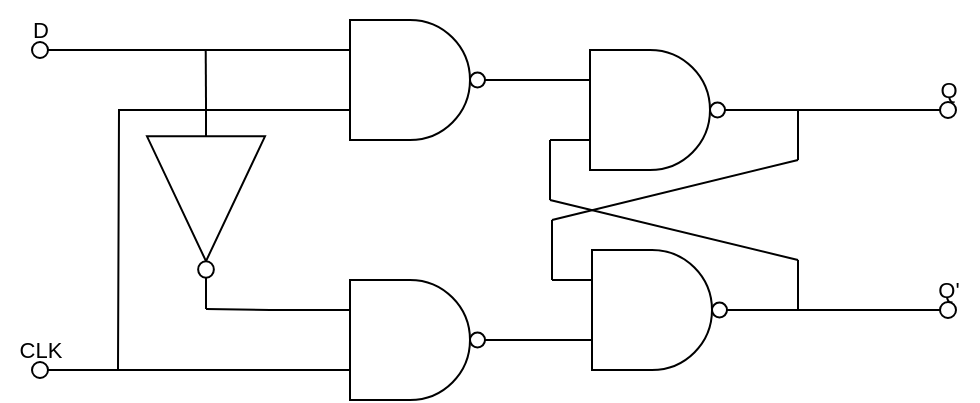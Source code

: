 <mxfile version="22.0.6" type="github">
  <diagram name="Page-1" id="qCbiCtCmta1U4lk98ggv">
    <mxGraphModel dx="1785" dy="1066" grid="1" gridSize="10" guides="1" tooltips="1" connect="1" arrows="1" fold="1" page="1" pageScale="1" pageWidth="1169" pageHeight="827" math="0" shadow="0">
      <root>
        <mxCell id="0" />
        <mxCell id="1" parent="0" />
        <mxCell id="1phJu-JfidZKx7qHD-fS-1" style="edgeStyle=orthogonalEdgeStyle;shape=connector;rounded=0;orthogonalLoop=1;jettySize=auto;html=1;exitX=1;exitY=0.5;exitDx=0;exitDy=0;exitPerimeter=0;labelBackgroundColor=default;strokeColor=default;align=center;verticalAlign=middle;fontFamily=Helvetica;fontSize=11;fontColor=default;endArrow=none;endFill=0;" edge="1" parent="1" source="1phJu-JfidZKx7qHD-fS-3">
          <mxGeometry relative="1" as="geometry">
            <mxPoint x="-440" y="285" as="targetPoint" />
          </mxGeometry>
        </mxCell>
        <mxCell id="1phJu-JfidZKx7qHD-fS-2" style="edgeStyle=orthogonalEdgeStyle;shape=connector;rounded=0;orthogonalLoop=1;jettySize=auto;html=1;exitX=0;exitY=0.25;exitDx=0;exitDy=0;exitPerimeter=0;labelBackgroundColor=default;strokeColor=default;align=center;verticalAlign=middle;fontFamily=Helvetica;fontSize=11;fontColor=default;endArrow=none;endFill=0;" edge="1" parent="1" source="1phJu-JfidZKx7qHD-fS-3">
          <mxGeometry relative="1" as="geometry">
            <mxPoint x="-563" y="240" as="targetPoint" />
          </mxGeometry>
        </mxCell>
        <mxCell id="1phJu-JfidZKx7qHD-fS-3" value="" style="verticalLabelPosition=bottom;shadow=0;dashed=0;align=center;html=1;verticalAlign=top;shape=mxgraph.electrical.logic_gates.logic_gate;operation=and;negating=1;negSize=0.15;" vertex="1" parent="1">
          <mxGeometry x="-563" y="255" width="100" height="60" as="geometry" />
        </mxCell>
        <mxCell id="1phJu-JfidZKx7qHD-fS-4" style="edgeStyle=orthogonalEdgeStyle;shape=connector;rounded=0;orthogonalLoop=1;jettySize=auto;html=1;exitX=0;exitY=0.75;exitDx=0;exitDy=0;exitPerimeter=0;labelBackgroundColor=default;strokeColor=default;align=center;verticalAlign=middle;fontFamily=Helvetica;fontSize=11;fontColor=default;endArrow=none;endFill=0;" edge="1" parent="1" source="1phJu-JfidZKx7qHD-fS-5">
          <mxGeometry relative="1" as="geometry">
            <mxPoint x="-564" y="230" as="targetPoint" />
          </mxGeometry>
        </mxCell>
        <mxCell id="1phJu-JfidZKx7qHD-fS-11" style="edgeStyle=orthogonalEdgeStyle;rounded=0;orthogonalLoop=1;jettySize=auto;html=1;exitX=1;exitY=0.5;exitDx=0;exitDy=0;exitPerimeter=0;endArrow=none;endFill=0;" edge="1" parent="1" source="1phJu-JfidZKx7qHD-fS-5">
          <mxGeometry relative="1" as="geometry">
            <mxPoint x="-400" y="185" as="targetPoint" />
          </mxGeometry>
        </mxCell>
        <mxCell id="1phJu-JfidZKx7qHD-fS-5" value="" style="verticalLabelPosition=bottom;shadow=0;dashed=0;align=center;html=1;verticalAlign=top;shape=mxgraph.electrical.logic_gates.logic_gate;operation=and;negating=1;negSize=0.15;" vertex="1" parent="1">
          <mxGeometry x="-564" y="155" width="100" height="60" as="geometry" />
        </mxCell>
        <mxCell id="1phJu-JfidZKx7qHD-fS-6" value="" style="endArrow=none;html=1;rounded=0;labelBackgroundColor=default;strokeColor=default;align=center;verticalAlign=middle;fontFamily=Helvetica;fontSize=11;fontColor=default;shape=connector;" edge="1" parent="1">
          <mxGeometry width="50" height="50" relative="1" as="geometry">
            <mxPoint x="-563" y="240" as="sourcePoint" />
            <mxPoint x="-440" y="210" as="targetPoint" />
          </mxGeometry>
        </mxCell>
        <mxCell id="1phJu-JfidZKx7qHD-fS-7" value="" style="endArrow=none;html=1;rounded=0;labelBackgroundColor=default;strokeColor=default;align=center;verticalAlign=middle;fontFamily=Helvetica;fontSize=11;fontColor=default;shape=connector;" edge="1" parent="1">
          <mxGeometry width="50" height="50" relative="1" as="geometry">
            <mxPoint x="-564" y="230" as="sourcePoint" />
            <mxPoint x="-440" y="260" as="targetPoint" />
          </mxGeometry>
        </mxCell>
        <mxCell id="1phJu-JfidZKx7qHD-fS-8" value="" style="endArrow=none;html=1;rounded=0;labelBackgroundColor=default;strokeColor=default;align=center;verticalAlign=middle;fontFamily=Helvetica;fontSize=11;fontColor=default;shape=connector;" edge="1" parent="1">
          <mxGeometry width="50" height="50" relative="1" as="geometry">
            <mxPoint x="-440" y="210" as="sourcePoint" />
            <mxPoint x="-440" y="185" as="targetPoint" />
          </mxGeometry>
        </mxCell>
        <mxCell id="1phJu-JfidZKx7qHD-fS-9" value="" style="endArrow=none;html=1;rounded=0;labelBackgroundColor=default;strokeColor=default;align=center;verticalAlign=middle;fontFamily=Helvetica;fontSize=11;fontColor=default;shape=connector;" edge="1" parent="1">
          <mxGeometry width="50" height="50" relative="1" as="geometry">
            <mxPoint x="-440" y="285" as="sourcePoint" />
            <mxPoint x="-440" y="260" as="targetPoint" />
          </mxGeometry>
        </mxCell>
        <mxCell id="1phJu-JfidZKx7qHD-fS-25" style="edgeStyle=orthogonalEdgeStyle;shape=connector;rounded=0;orthogonalLoop=1;jettySize=auto;html=1;exitX=0;exitY=0.5;exitDx=0;exitDy=0;exitPerimeter=0;labelBackgroundColor=default;strokeColor=default;align=center;verticalAlign=middle;fontFamily=Helvetica;fontSize=11;fontColor=default;endArrow=none;endFill=0;" edge="1" parent="1" source="1phJu-JfidZKx7qHD-fS-13">
          <mxGeometry relative="1" as="geometry">
            <mxPoint x="-736.143" y="155" as="targetPoint" />
          </mxGeometry>
        </mxCell>
        <mxCell id="1phJu-JfidZKx7qHD-fS-13" value="" style="verticalLabelPosition=bottom;shadow=0;dashed=0;align=center;html=1;verticalAlign=top;shape=mxgraph.electrical.logic_gates.inverter_2;fontFamily=Helvetica;fontSize=11;fontColor=default;rotation=90;" vertex="1" parent="1">
          <mxGeometry x="-788" y="203" width="104" height="59" as="geometry" />
        </mxCell>
        <mxCell id="1phJu-JfidZKx7qHD-fS-15" value="" style="verticalLabelPosition=bottom;shadow=0;dashed=0;align=center;html=1;verticalAlign=top;shape=mxgraph.electrical.logic_gates.logic_gate;operation=and;negating=1;negSize=0.15;fontFamily=Helvetica;fontSize=11;fontColor=default;" vertex="1" parent="1">
          <mxGeometry x="-684" y="270" width="100" height="60" as="geometry" />
        </mxCell>
        <mxCell id="1phJu-JfidZKx7qHD-fS-20" style="edgeStyle=orthogonalEdgeStyle;shape=connector;rounded=0;orthogonalLoop=1;jettySize=auto;html=1;exitX=1;exitY=0.5;exitDx=0;exitDy=0;exitPerimeter=0;labelBackgroundColor=default;strokeColor=default;align=center;verticalAlign=middle;fontFamily=Helvetica;fontSize=11;fontColor=default;endArrow=none;endFill=0;entryX=0;entryY=0.25;entryDx=0;entryDy=0;entryPerimeter=0;" edge="1" parent="1" source="1phJu-JfidZKx7qHD-fS-16" target="1phJu-JfidZKx7qHD-fS-5">
          <mxGeometry relative="1" as="geometry">
            <mxPoint x="-570" y="170" as="targetPoint" />
          </mxGeometry>
        </mxCell>
        <mxCell id="1phJu-JfidZKx7qHD-fS-26" style="edgeStyle=orthogonalEdgeStyle;shape=connector;rounded=0;orthogonalLoop=1;jettySize=auto;html=1;exitX=0;exitY=0.75;exitDx=0;exitDy=0;exitPerimeter=0;labelBackgroundColor=default;strokeColor=default;align=center;verticalAlign=middle;fontFamily=Helvetica;fontSize=11;fontColor=default;endArrow=none;endFill=0;" edge="1" parent="1" source="1phJu-JfidZKx7qHD-fS-16">
          <mxGeometry relative="1" as="geometry">
            <mxPoint x="-780" y="315" as="targetPoint" />
          </mxGeometry>
        </mxCell>
        <mxCell id="1phJu-JfidZKx7qHD-fS-16" value="" style="verticalLabelPosition=bottom;shadow=0;dashed=0;align=center;html=1;verticalAlign=top;shape=mxgraph.electrical.logic_gates.logic_gate;operation=and;negating=1;negSize=0.15;fontFamily=Helvetica;fontSize=11;fontColor=default;" vertex="1" parent="1">
          <mxGeometry x="-684" y="140" width="100" height="60" as="geometry" />
        </mxCell>
        <mxCell id="1phJu-JfidZKx7qHD-fS-17" value="" style="verticalLabelPosition=bottom;shadow=0;dashed=0;align=center;html=1;verticalAlign=top;shape=mxgraph.electrical.logic_gates.inverting_contact;fontFamily=Helvetica;fontSize=11;fontColor=default;" vertex="1" parent="1">
          <mxGeometry x="-824" y="150" width="10" height="10" as="geometry" />
        </mxCell>
        <mxCell id="1phJu-JfidZKx7qHD-fS-19" value="" style="verticalLabelPosition=bottom;shadow=0;dashed=0;align=center;html=1;verticalAlign=top;shape=mxgraph.electrical.logic_gates.inverting_contact;fontFamily=Helvetica;fontSize=11;fontColor=default;" vertex="1" parent="1">
          <mxGeometry x="-824" y="310" width="10" height="10" as="geometry" />
        </mxCell>
        <mxCell id="1phJu-JfidZKx7qHD-fS-21" style="edgeStyle=orthogonalEdgeStyle;shape=connector;rounded=0;orthogonalLoop=1;jettySize=auto;html=1;exitX=1;exitY=0.5;exitDx=0;exitDy=0;exitPerimeter=0;entryX=0;entryY=0.75;entryDx=0;entryDy=0;entryPerimeter=0;labelBackgroundColor=default;strokeColor=default;align=center;verticalAlign=middle;fontFamily=Helvetica;fontSize=11;fontColor=default;endArrow=none;endFill=0;" edge="1" parent="1" source="1phJu-JfidZKx7qHD-fS-15" target="1phJu-JfidZKx7qHD-fS-3">
          <mxGeometry relative="1" as="geometry" />
        </mxCell>
        <mxCell id="1phJu-JfidZKx7qHD-fS-22" style="edgeStyle=orthogonalEdgeStyle;shape=connector;rounded=0;orthogonalLoop=1;jettySize=auto;html=1;exitX=0;exitY=0.25;exitDx=0;exitDy=0;exitPerimeter=0;entryX=1;entryY=0.5;entryDx=0;entryDy=0;entryPerimeter=0;labelBackgroundColor=default;strokeColor=default;align=center;verticalAlign=middle;fontFamily=Helvetica;fontSize=11;fontColor=default;endArrow=none;endFill=0;" edge="1" parent="1" source="1phJu-JfidZKx7qHD-fS-15" target="1phJu-JfidZKx7qHD-fS-13">
          <mxGeometry relative="1" as="geometry">
            <Array as="points">
              <mxPoint x="-704" y="285" />
              <mxPoint x="-704" y="284" />
            </Array>
          </mxGeometry>
        </mxCell>
        <mxCell id="1phJu-JfidZKx7qHD-fS-23" style="edgeStyle=orthogonalEdgeStyle;shape=connector;rounded=0;orthogonalLoop=1;jettySize=auto;html=1;exitX=0;exitY=0.25;exitDx=0;exitDy=0;exitPerimeter=0;entryX=0.9;entryY=0.5;entryDx=0;entryDy=0;entryPerimeter=0;labelBackgroundColor=default;strokeColor=default;align=center;verticalAlign=middle;fontFamily=Helvetica;fontSize=11;fontColor=default;endArrow=none;endFill=0;" edge="1" parent="1" source="1phJu-JfidZKx7qHD-fS-16" target="1phJu-JfidZKx7qHD-fS-17">
          <mxGeometry relative="1" as="geometry" />
        </mxCell>
        <mxCell id="1phJu-JfidZKx7qHD-fS-24" style="edgeStyle=orthogonalEdgeStyle;shape=connector;rounded=0;orthogonalLoop=1;jettySize=auto;html=1;exitX=0;exitY=0.75;exitDx=0;exitDy=0;exitPerimeter=0;entryX=0.9;entryY=0.5;entryDx=0;entryDy=0;entryPerimeter=0;labelBackgroundColor=default;strokeColor=default;align=center;verticalAlign=middle;fontFamily=Helvetica;fontSize=11;fontColor=default;endArrow=none;endFill=0;" edge="1" parent="1" source="1phJu-JfidZKx7qHD-fS-15" target="1phJu-JfidZKx7qHD-fS-19">
          <mxGeometry relative="1" as="geometry" />
        </mxCell>
        <mxCell id="1phJu-JfidZKx7qHD-fS-27" value="D" style="text;html=1;align=center;verticalAlign=middle;resizable=0;points=[];autosize=1;strokeColor=none;fillColor=none;fontSize=11;fontFamily=Helvetica;fontColor=default;" vertex="1" parent="1">
          <mxGeometry x="-834" y="130" width="30" height="30" as="geometry" />
        </mxCell>
        <mxCell id="1phJu-JfidZKx7qHD-fS-28" value="CLK" style="text;html=1;align=center;verticalAlign=middle;resizable=0;points=[];autosize=1;strokeColor=none;fillColor=none;fontSize=11;fontFamily=Helvetica;fontColor=default;" vertex="1" parent="1">
          <mxGeometry x="-839" y="290" width="40" height="30" as="geometry" />
        </mxCell>
        <mxCell id="1phJu-JfidZKx7qHD-fS-31" style="edgeStyle=orthogonalEdgeStyle;shape=connector;rounded=0;orthogonalLoop=1;jettySize=auto;html=1;exitX=0.1;exitY=0.5;exitDx=0;exitDy=0;exitPerimeter=0;labelBackgroundColor=default;strokeColor=default;align=center;verticalAlign=middle;fontFamily=Helvetica;fontSize=11;fontColor=default;endArrow=none;endFill=0;" edge="1" parent="1" source="1phJu-JfidZKx7qHD-fS-29">
          <mxGeometry relative="1" as="geometry">
            <mxPoint x="-400" y="185" as="targetPoint" />
          </mxGeometry>
        </mxCell>
        <mxCell id="1phJu-JfidZKx7qHD-fS-29" value="" style="verticalLabelPosition=bottom;shadow=0;dashed=0;align=center;html=1;verticalAlign=top;shape=mxgraph.electrical.logic_gates.inverting_contact;fontFamily=Helvetica;fontSize=11;fontColor=default;" vertex="1" parent="1">
          <mxGeometry x="-370" y="180" width="10" height="10" as="geometry" />
        </mxCell>
        <mxCell id="1phJu-JfidZKx7qHD-fS-32" style="edgeStyle=orthogonalEdgeStyle;shape=connector;rounded=0;orthogonalLoop=1;jettySize=auto;html=1;exitX=0.1;exitY=0.5;exitDx=0;exitDy=0;exitPerimeter=0;labelBackgroundColor=default;strokeColor=default;align=center;verticalAlign=middle;fontFamily=Helvetica;fontSize=11;fontColor=default;endArrow=none;endFill=0;" edge="1" parent="1" source="1phJu-JfidZKx7qHD-fS-30">
          <mxGeometry relative="1" as="geometry">
            <mxPoint x="-440" y="285" as="targetPoint" />
          </mxGeometry>
        </mxCell>
        <mxCell id="1phJu-JfidZKx7qHD-fS-30" value="" style="verticalLabelPosition=bottom;shadow=0;dashed=0;align=center;html=1;verticalAlign=top;shape=mxgraph.electrical.logic_gates.inverting_contact;fontFamily=Helvetica;fontSize=11;fontColor=default;" vertex="1" parent="1">
          <mxGeometry x="-370" y="280" width="10" height="10" as="geometry" />
        </mxCell>
        <mxCell id="1phJu-JfidZKx7qHD-fS-33" value="Q&#39;" style="text;html=1;align=center;verticalAlign=middle;resizable=0;points=[];autosize=1;strokeColor=none;fillColor=none;fontSize=11;fontFamily=Helvetica;fontColor=default;" vertex="1" parent="1">
          <mxGeometry x="-380" y="260" width="30" height="30" as="geometry" />
        </mxCell>
        <mxCell id="1phJu-JfidZKx7qHD-fS-34" value="Q" style="text;html=1;align=center;verticalAlign=middle;resizable=0;points=[];autosize=1;strokeColor=none;fillColor=none;fontSize=11;fontFamily=Helvetica;fontColor=default;" vertex="1" parent="1">
          <mxGeometry x="-380" y="160" width="30" height="30" as="geometry" />
        </mxCell>
      </root>
    </mxGraphModel>
  </diagram>
</mxfile>
